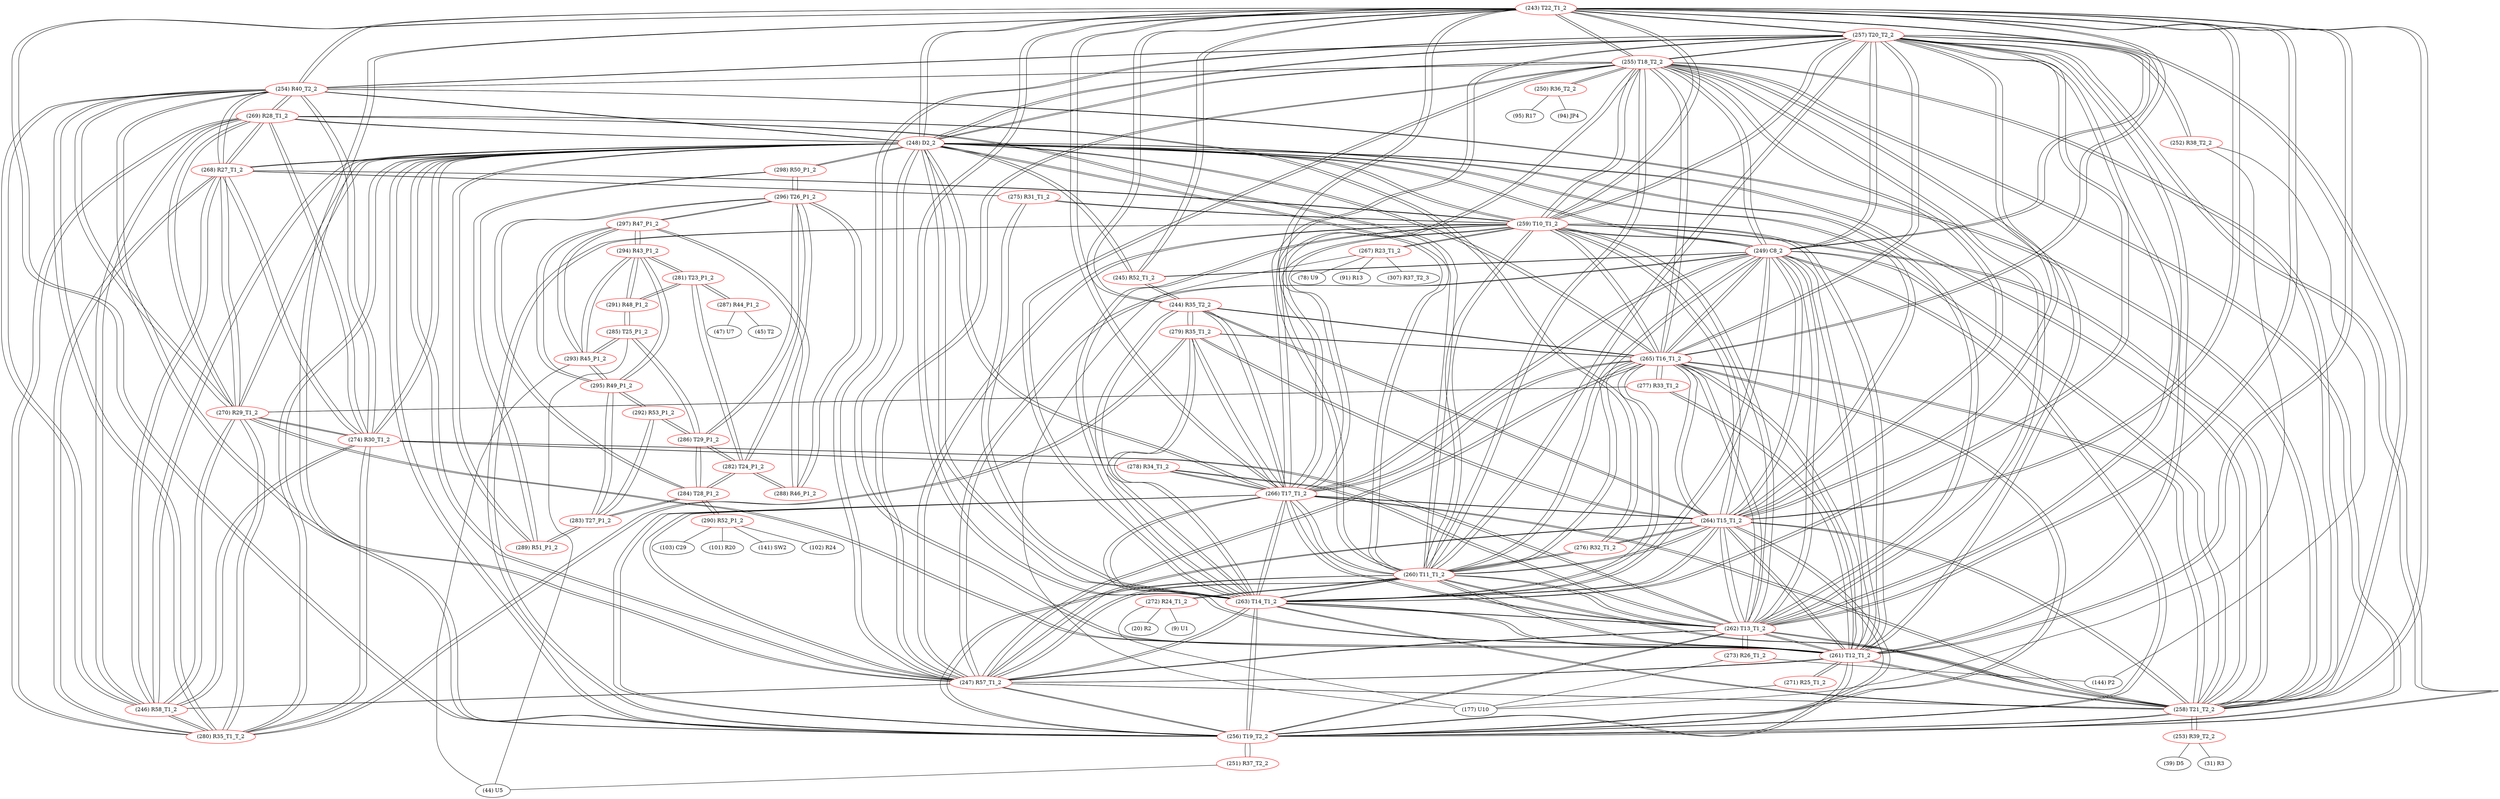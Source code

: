 graph {
	243 [label="(243) T22_T1_2" color=red]
	257 [label="(257) T20_T2_2"]
	255 [label="(255) T18_T2_2"]
	256 [label="(256) T19_T2_2"]
	258 [label="(258) T21_T2_2"]
	247 [label="(247) R57_T1_2"]
	248 [label="(248) D2_2"]
	260 [label="(260) T11_T1_2"]
	265 [label="(265) T16_T1_2"]
	266 [label="(266) T17_T1_2"]
	259 [label="(259) T10_T1_2"]
	261 [label="(261) T12_T1_2"]
	262 [label="(262) T13_T1_2"]
	263 [label="(263) T14_T1_2"]
	264 [label="(264) T15_T1_2"]
	249 [label="(249) C8_2"]
	254 [label="(254) R40_T2_2"]
	245 [label="(245) R52_T1_2"]
	244 [label="(244) R35_T2_2"]
	244 [label="(244) R35_T2_2" color=red]
	265 [label="(265) T16_T1_2"]
	264 [label="(264) T15_T1_2"]
	279 [label="(279) R35_T1_2"]
	263 [label="(263) T14_T1_2"]
	266 [label="(266) T17_T1_2"]
	245 [label="(245) R52_T1_2"]
	243 [label="(243) T22_T1_2"]
	245 [label="(245) R52_T1_2" color=red]
	248 [label="(248) D2_2"]
	249 [label="(249) C8_2"]
	244 [label="(244) R35_T2_2"]
	243 [label="(243) T22_T1_2"]
	246 [label="(246) R58_T1_2" color=red]
	247 [label="(247) R57_T1_2"]
	248 [label="(248) D2_2"]
	270 [label="(270) R29_T1_2"]
	280 [label="(280) R35_T1_T_2"]
	254 [label="(254) R40_T2_2"]
	274 [label="(274) R30_T1_2"]
	268 [label="(268) R27_T1_2"]
	269 [label="(269) R28_T1_2"]
	247 [label="(247) R57_T1_2" color=red]
	257 [label="(257) T20_T2_2"]
	255 [label="(255) T18_T2_2"]
	256 [label="(256) T19_T2_2"]
	258 [label="(258) T21_T2_2"]
	243 [label="(243) T22_T1_2"]
	248 [label="(248) D2_2"]
	260 [label="(260) T11_T1_2"]
	265 [label="(265) T16_T1_2"]
	266 [label="(266) T17_T1_2"]
	259 [label="(259) T10_T1_2"]
	261 [label="(261) T12_T1_2"]
	262 [label="(262) T13_T1_2"]
	263 [label="(263) T14_T1_2"]
	264 [label="(264) T15_T1_2"]
	249 [label="(249) C8_2"]
	246 [label="(246) R58_T1_2"]
	248 [label="(248) D2_2" color=red]
	257 [label="(257) T20_T2_2"]
	255 [label="(255) T18_T2_2"]
	256 [label="(256) T19_T2_2"]
	258 [label="(258) T21_T2_2"]
	247 [label="(247) R57_T1_2"]
	243 [label="(243) T22_T1_2"]
	260 [label="(260) T11_T1_2"]
	265 [label="(265) T16_T1_2"]
	266 [label="(266) T17_T1_2"]
	259 [label="(259) T10_T1_2"]
	261 [label="(261) T12_T1_2"]
	262 [label="(262) T13_T1_2"]
	263 [label="(263) T14_T1_2"]
	264 [label="(264) T15_T1_2"]
	249 [label="(249) C8_2"]
	245 [label="(245) R52_T1_2"]
	246 [label="(246) R58_T1_2"]
	270 [label="(270) R29_T1_2"]
	280 [label="(280) R35_T1_T_2"]
	254 [label="(254) R40_T2_2"]
	274 [label="(274) R30_T1_2"]
	268 [label="(268) R27_T1_2"]
	269 [label="(269) R28_T1_2"]
	289 [label="(289) R51_P1_2"]
	298 [label="(298) R50_P1_2"]
	249 [label="(249) C8_2" color=red]
	257 [label="(257) T20_T2_2"]
	255 [label="(255) T18_T2_2"]
	256 [label="(256) T19_T2_2"]
	258 [label="(258) T21_T2_2"]
	247 [label="(247) R57_T1_2"]
	243 [label="(243) T22_T1_2"]
	248 [label="(248) D2_2"]
	260 [label="(260) T11_T1_2"]
	265 [label="(265) T16_T1_2"]
	266 [label="(266) T17_T1_2"]
	259 [label="(259) T10_T1_2"]
	261 [label="(261) T12_T1_2"]
	262 [label="(262) T13_T1_2"]
	263 [label="(263) T14_T1_2"]
	264 [label="(264) T15_T1_2"]
	245 [label="(245) R52_T1_2"]
	250 [label="(250) R36_T2_2" color=red]
	95 [label="(95) R17"]
	94 [label="(94) JP4"]
	255 [label="(255) T18_T2_2"]
	251 [label="(251) R37_T2_2" color=red]
	44 [label="(44) U5"]
	256 [label="(256) T19_T2_2"]
	252 [label="(252) R38_T2_2" color=red]
	144 [label="(144) P2"]
	177 [label="(177) U10"]
	257 [label="(257) T20_T2_2"]
	253 [label="(253) R39_T2_2" color=red]
	39 [label="(39) D5"]
	31 [label="(31) R3"]
	258 [label="(258) T21_T2_2"]
	254 [label="(254) R40_T2_2" color=red]
	270 [label="(270) R29_T1_2"]
	280 [label="(280) R35_T1_T_2"]
	274 [label="(274) R30_T1_2"]
	248 [label="(248) D2_2"]
	246 [label="(246) R58_T1_2"]
	268 [label="(268) R27_T1_2"]
	269 [label="(269) R28_T1_2"]
	243 [label="(243) T22_T1_2"]
	256 [label="(256) T19_T2_2"]
	255 [label="(255) T18_T2_2"]
	258 [label="(258) T21_T2_2"]
	257 [label="(257) T20_T2_2"]
	255 [label="(255) T18_T2_2" color=red]
	257 [label="(257) T20_T2_2"]
	256 [label="(256) T19_T2_2"]
	258 [label="(258) T21_T2_2"]
	247 [label="(247) R57_T1_2"]
	243 [label="(243) T22_T1_2"]
	248 [label="(248) D2_2"]
	260 [label="(260) T11_T1_2"]
	265 [label="(265) T16_T1_2"]
	266 [label="(266) T17_T1_2"]
	259 [label="(259) T10_T1_2"]
	261 [label="(261) T12_T1_2"]
	262 [label="(262) T13_T1_2"]
	263 [label="(263) T14_T1_2"]
	264 [label="(264) T15_T1_2"]
	249 [label="(249) C8_2"]
	254 [label="(254) R40_T2_2"]
	250 [label="(250) R36_T2_2"]
	256 [label="(256) T19_T2_2" color=red]
	257 [label="(257) T20_T2_2"]
	255 [label="(255) T18_T2_2"]
	258 [label="(258) T21_T2_2"]
	247 [label="(247) R57_T1_2"]
	243 [label="(243) T22_T1_2"]
	248 [label="(248) D2_2"]
	260 [label="(260) T11_T1_2"]
	265 [label="(265) T16_T1_2"]
	266 [label="(266) T17_T1_2"]
	259 [label="(259) T10_T1_2"]
	261 [label="(261) T12_T1_2"]
	262 [label="(262) T13_T1_2"]
	263 [label="(263) T14_T1_2"]
	264 [label="(264) T15_T1_2"]
	249 [label="(249) C8_2"]
	254 [label="(254) R40_T2_2"]
	251 [label="(251) R37_T2_2"]
	257 [label="(257) T20_T2_2" color=red]
	255 [label="(255) T18_T2_2"]
	256 [label="(256) T19_T2_2"]
	258 [label="(258) T21_T2_2"]
	247 [label="(247) R57_T1_2"]
	243 [label="(243) T22_T1_2"]
	248 [label="(248) D2_2"]
	260 [label="(260) T11_T1_2"]
	265 [label="(265) T16_T1_2"]
	266 [label="(266) T17_T1_2"]
	259 [label="(259) T10_T1_2"]
	261 [label="(261) T12_T1_2"]
	262 [label="(262) T13_T1_2"]
	263 [label="(263) T14_T1_2"]
	264 [label="(264) T15_T1_2"]
	249 [label="(249) C8_2"]
	254 [label="(254) R40_T2_2"]
	252 [label="(252) R38_T2_2"]
	258 [label="(258) T21_T2_2" color=red]
	257 [label="(257) T20_T2_2"]
	255 [label="(255) T18_T2_2"]
	256 [label="(256) T19_T2_2"]
	247 [label="(247) R57_T1_2"]
	243 [label="(243) T22_T1_2"]
	248 [label="(248) D2_2"]
	260 [label="(260) T11_T1_2"]
	265 [label="(265) T16_T1_2"]
	266 [label="(266) T17_T1_2"]
	259 [label="(259) T10_T1_2"]
	261 [label="(261) T12_T1_2"]
	262 [label="(262) T13_T1_2"]
	263 [label="(263) T14_T1_2"]
	264 [label="(264) T15_T1_2"]
	249 [label="(249) C8_2"]
	254 [label="(254) R40_T2_2"]
	253 [label="(253) R39_T2_2"]
	259 [label="(259) T10_T1_2" color=red]
	257 [label="(257) T20_T2_2"]
	255 [label="(255) T18_T2_2"]
	256 [label="(256) T19_T2_2"]
	258 [label="(258) T21_T2_2"]
	247 [label="(247) R57_T1_2"]
	243 [label="(243) T22_T1_2"]
	248 [label="(248) D2_2"]
	260 [label="(260) T11_T1_2"]
	265 [label="(265) T16_T1_2"]
	266 [label="(266) T17_T1_2"]
	261 [label="(261) T12_T1_2"]
	262 [label="(262) T13_T1_2"]
	263 [label="(263) T14_T1_2"]
	264 [label="(264) T15_T1_2"]
	249 [label="(249) C8_2"]
	267 [label="(267) R23_T1_2"]
	275 [label="(275) R31_T1_2"]
	268 [label="(268) R27_T1_2"]
	260 [label="(260) T11_T1_2" color=red]
	257 [label="(257) T20_T2_2"]
	255 [label="(255) T18_T2_2"]
	256 [label="(256) T19_T2_2"]
	258 [label="(258) T21_T2_2"]
	247 [label="(247) R57_T1_2"]
	243 [label="(243) T22_T1_2"]
	248 [label="(248) D2_2"]
	265 [label="(265) T16_T1_2"]
	266 [label="(266) T17_T1_2"]
	259 [label="(259) T10_T1_2"]
	261 [label="(261) T12_T1_2"]
	262 [label="(262) T13_T1_2"]
	263 [label="(263) T14_T1_2"]
	264 [label="(264) T15_T1_2"]
	249 [label="(249) C8_2"]
	272 [label="(272) R24_T1_2"]
	276 [label="(276) R32_T1_2"]
	269 [label="(269) R28_T1_2"]
	261 [label="(261) T12_T1_2" color=red]
	257 [label="(257) T20_T2_2"]
	255 [label="(255) T18_T2_2"]
	256 [label="(256) T19_T2_2"]
	258 [label="(258) T21_T2_2"]
	247 [label="(247) R57_T1_2"]
	243 [label="(243) T22_T1_2"]
	248 [label="(248) D2_2"]
	260 [label="(260) T11_T1_2"]
	265 [label="(265) T16_T1_2"]
	266 [label="(266) T17_T1_2"]
	259 [label="(259) T10_T1_2"]
	262 [label="(262) T13_T1_2"]
	263 [label="(263) T14_T1_2"]
	264 [label="(264) T15_T1_2"]
	249 [label="(249) C8_2"]
	277 [label="(277) R33_T1_2"]
	270 [label="(270) R29_T1_2"]
	271 [label="(271) R25_T1_2"]
	262 [label="(262) T13_T1_2" color=red]
	257 [label="(257) T20_T2_2"]
	255 [label="(255) T18_T2_2"]
	256 [label="(256) T19_T2_2"]
	258 [label="(258) T21_T2_2"]
	247 [label="(247) R57_T1_2"]
	243 [label="(243) T22_T1_2"]
	248 [label="(248) D2_2"]
	260 [label="(260) T11_T1_2"]
	265 [label="(265) T16_T1_2"]
	266 [label="(266) T17_T1_2"]
	259 [label="(259) T10_T1_2"]
	261 [label="(261) T12_T1_2"]
	263 [label="(263) T14_T1_2"]
	264 [label="(264) T15_T1_2"]
	249 [label="(249) C8_2"]
	274 [label="(274) R30_T1_2"]
	278 [label="(278) R34_T1_2"]
	273 [label="(273) R26_T1_2"]
	263 [label="(263) T14_T1_2" color=red]
	257 [label="(257) T20_T2_2"]
	255 [label="(255) T18_T2_2"]
	256 [label="(256) T19_T2_2"]
	258 [label="(258) T21_T2_2"]
	247 [label="(247) R57_T1_2"]
	243 [label="(243) T22_T1_2"]
	248 [label="(248) D2_2"]
	260 [label="(260) T11_T1_2"]
	265 [label="(265) T16_T1_2"]
	266 [label="(266) T17_T1_2"]
	259 [label="(259) T10_T1_2"]
	261 [label="(261) T12_T1_2"]
	262 [label="(262) T13_T1_2"]
	264 [label="(264) T15_T1_2"]
	249 [label="(249) C8_2"]
	279 [label="(279) R35_T1_2"]
	244 [label="(244) R35_T2_2"]
	275 [label="(275) R31_T1_2"]
	264 [label="(264) T15_T1_2" color=red]
	257 [label="(257) T20_T2_2"]
	255 [label="(255) T18_T2_2"]
	256 [label="(256) T19_T2_2"]
	258 [label="(258) T21_T2_2"]
	247 [label="(247) R57_T1_2"]
	243 [label="(243) T22_T1_2"]
	248 [label="(248) D2_2"]
	260 [label="(260) T11_T1_2"]
	265 [label="(265) T16_T1_2"]
	266 [label="(266) T17_T1_2"]
	259 [label="(259) T10_T1_2"]
	261 [label="(261) T12_T1_2"]
	262 [label="(262) T13_T1_2"]
	263 [label="(263) T14_T1_2"]
	249 [label="(249) C8_2"]
	279 [label="(279) R35_T1_2"]
	244 [label="(244) R35_T2_2"]
	276 [label="(276) R32_T1_2"]
	265 [label="(265) T16_T1_2" color=red]
	257 [label="(257) T20_T2_2"]
	255 [label="(255) T18_T2_2"]
	256 [label="(256) T19_T2_2"]
	258 [label="(258) T21_T2_2"]
	247 [label="(247) R57_T1_2"]
	243 [label="(243) T22_T1_2"]
	248 [label="(248) D2_2"]
	260 [label="(260) T11_T1_2"]
	266 [label="(266) T17_T1_2"]
	259 [label="(259) T10_T1_2"]
	261 [label="(261) T12_T1_2"]
	262 [label="(262) T13_T1_2"]
	263 [label="(263) T14_T1_2"]
	264 [label="(264) T15_T1_2"]
	249 [label="(249) C8_2"]
	279 [label="(279) R35_T1_2"]
	244 [label="(244) R35_T2_2"]
	277 [label="(277) R33_T1_2"]
	266 [label="(266) T17_T1_2" color=red]
	257 [label="(257) T20_T2_2"]
	255 [label="(255) T18_T2_2"]
	256 [label="(256) T19_T2_2"]
	258 [label="(258) T21_T2_2"]
	247 [label="(247) R57_T1_2"]
	243 [label="(243) T22_T1_2"]
	248 [label="(248) D2_2"]
	260 [label="(260) T11_T1_2"]
	265 [label="(265) T16_T1_2"]
	259 [label="(259) T10_T1_2"]
	261 [label="(261) T12_T1_2"]
	262 [label="(262) T13_T1_2"]
	263 [label="(263) T14_T1_2"]
	264 [label="(264) T15_T1_2"]
	249 [label="(249) C8_2"]
	279 [label="(279) R35_T1_2"]
	244 [label="(244) R35_T2_2"]
	278 [label="(278) R34_T1_2"]
	267 [label="(267) R23_T1_2" color=red]
	78 [label="(78) U9"]
	91 [label="(91) R13"]
	177 [label="(177) U10"]
	307 [label="(307) R37_T2_3"]
	259 [label="(259) T10_T1_2"]
	268 [label="(268) R27_T1_2" color=red]
	270 [label="(270) R29_T1_2"]
	280 [label="(280) R35_T1_T_2"]
	254 [label="(254) R40_T2_2"]
	274 [label="(274) R30_T1_2"]
	248 [label="(248) D2_2"]
	246 [label="(246) R58_T1_2"]
	269 [label="(269) R28_T1_2"]
	259 [label="(259) T10_T1_2"]
	275 [label="(275) R31_T1_2"]
	269 [label="(269) R28_T1_2" color=red]
	270 [label="(270) R29_T1_2"]
	280 [label="(280) R35_T1_T_2"]
	254 [label="(254) R40_T2_2"]
	274 [label="(274) R30_T1_2"]
	248 [label="(248) D2_2"]
	246 [label="(246) R58_T1_2"]
	268 [label="(268) R27_T1_2"]
	276 [label="(276) R32_T1_2"]
	260 [label="(260) T11_T1_2"]
	270 [label="(270) R29_T1_2" color=red]
	280 [label="(280) R35_T1_T_2"]
	254 [label="(254) R40_T2_2"]
	274 [label="(274) R30_T1_2"]
	248 [label="(248) D2_2"]
	246 [label="(246) R58_T1_2"]
	268 [label="(268) R27_T1_2"]
	269 [label="(269) R28_T1_2"]
	277 [label="(277) R33_T1_2"]
	261 [label="(261) T12_T1_2"]
	271 [label="(271) R25_T1_2" color=red]
	177 [label="(177) U10"]
	261 [label="(261) T12_T1_2"]
	272 [label="(272) R24_T1_2" color=red]
	20 [label="(20) R2"]
	9 [label="(9) U1"]
	177 [label="(177) U10"]
	260 [label="(260) T11_T1_2"]
	273 [label="(273) R26_T1_2" color=red]
	177 [label="(177) U10"]
	144 [label="(144) P2"]
	262 [label="(262) T13_T1_2"]
	274 [label="(274) R30_T1_2" color=red]
	270 [label="(270) R29_T1_2"]
	280 [label="(280) R35_T1_T_2"]
	254 [label="(254) R40_T2_2"]
	248 [label="(248) D2_2"]
	246 [label="(246) R58_T1_2"]
	268 [label="(268) R27_T1_2"]
	269 [label="(269) R28_T1_2"]
	278 [label="(278) R34_T1_2"]
	262 [label="(262) T13_T1_2"]
	275 [label="(275) R31_T1_2" color=red]
	259 [label="(259) T10_T1_2"]
	268 [label="(268) R27_T1_2"]
	263 [label="(263) T14_T1_2"]
	276 [label="(276) R32_T1_2" color=red]
	264 [label="(264) T15_T1_2"]
	269 [label="(269) R28_T1_2"]
	260 [label="(260) T11_T1_2"]
	277 [label="(277) R33_T1_2" color=red]
	265 [label="(265) T16_T1_2"]
	270 [label="(270) R29_T1_2"]
	261 [label="(261) T12_T1_2"]
	278 [label="(278) R34_T1_2" color=red]
	266 [label="(266) T17_T1_2"]
	274 [label="(274) R30_T1_2"]
	262 [label="(262) T13_T1_2"]
	279 [label="(279) R35_T1_2" color=red]
	265 [label="(265) T16_T1_2"]
	264 [label="(264) T15_T1_2"]
	263 [label="(263) T14_T1_2"]
	266 [label="(266) T17_T1_2"]
	244 [label="(244) R35_T2_2"]
	280 [label="(280) R35_T1_T_2"]
	280 [label="(280) R35_T1_T_2" color=red]
	270 [label="(270) R29_T1_2"]
	254 [label="(254) R40_T2_2"]
	274 [label="(274) R30_T1_2"]
	248 [label="(248) D2_2"]
	246 [label="(246) R58_T1_2"]
	268 [label="(268) R27_T1_2"]
	269 [label="(269) R28_T1_2"]
	279 [label="(279) R35_T1_2"]
	281 [label="(281) T23_P1_2" color=red]
	291 [label="(291) R48_P1_2"]
	294 [label="(294) R43_P1_2"]
	282 [label="(282) T24_P1_2"]
	287 [label="(287) R44_P1_2"]
	282 [label="(282) T24_P1_2" color=red]
	296 [label="(296) T26_P1_2"]
	286 [label="(286) T29_P1_2"]
	284 [label="(284) T28_P1_2"]
	288 [label="(288) R46_P1_2"]
	281 [label="(281) T23_P1_2"]
	283 [label="(283) T27_P1_2" color=red]
	289 [label="(289) R51_P1_2"]
	284 [label="(284) T28_P1_2"]
	292 [label="(292) R53_P1_2"]
	295 [label="(295) R49_P1_2"]
	284 [label="(284) T28_P1_2" color=red]
	296 [label="(296) T26_P1_2"]
	282 [label="(282) T24_P1_2"]
	286 [label="(286) T29_P1_2"]
	290 [label="(290) R52_P1_2"]
	283 [label="(283) T27_P1_2"]
	285 [label="(285) T25_P1_2" color=red]
	286 [label="(286) T29_P1_2"]
	291 [label="(291) R48_P1_2"]
	293 [label="(293) R45_P1_2"]
	44 [label="(44) U5"]
	286 [label="(286) T29_P1_2" color=red]
	296 [label="(296) T26_P1_2"]
	282 [label="(282) T24_P1_2"]
	284 [label="(284) T28_P1_2"]
	285 [label="(285) T25_P1_2"]
	292 [label="(292) R53_P1_2"]
	287 [label="(287) R44_P1_2" color=red]
	45 [label="(45) T2"]
	47 [label="(47) U7"]
	281 [label="(281) T23_P1_2"]
	288 [label="(288) R46_P1_2" color=red]
	296 [label="(296) T26_P1_2"]
	297 [label="(297) R47_P1_2"]
	282 [label="(282) T24_P1_2"]
	289 [label="(289) R51_P1_2" color=red]
	283 [label="(283) T27_P1_2"]
	298 [label="(298) R50_P1_2"]
	248 [label="(248) D2_2"]
	290 [label="(290) R52_P1_2" color=red]
	101 [label="(101) R20"]
	141 [label="(141) SW2"]
	102 [label="(102) R24"]
	103 [label="(103) C29"]
	284 [label="(284) T28_P1_2"]
	291 [label="(291) R48_P1_2" color=red]
	285 [label="(285) T25_P1_2"]
	281 [label="(281) T23_P1_2"]
	294 [label="(294) R43_P1_2"]
	292 [label="(292) R53_P1_2" color=red]
	286 [label="(286) T29_P1_2"]
	283 [label="(283) T27_P1_2"]
	295 [label="(295) R49_P1_2"]
	293 [label="(293) R45_P1_2" color=red]
	297 [label="(297) R47_P1_2"]
	294 [label="(294) R43_P1_2"]
	295 [label="(295) R49_P1_2"]
	285 [label="(285) T25_P1_2"]
	44 [label="(44) U5"]
	294 [label="(294) R43_P1_2" color=red]
	291 [label="(291) R48_P1_2"]
	281 [label="(281) T23_P1_2"]
	297 [label="(297) R47_P1_2"]
	293 [label="(293) R45_P1_2"]
	295 [label="(295) R49_P1_2"]
	295 [label="(295) R49_P1_2" color=red]
	297 [label="(297) R47_P1_2"]
	293 [label="(293) R45_P1_2"]
	294 [label="(294) R43_P1_2"]
	283 [label="(283) T27_P1_2"]
	292 [label="(292) R53_P1_2"]
	296 [label="(296) T26_P1_2" color=red]
	298 [label="(298) R50_P1_2"]
	282 [label="(282) T24_P1_2"]
	286 [label="(286) T29_P1_2"]
	284 [label="(284) T28_P1_2"]
	288 [label="(288) R46_P1_2"]
	297 [label="(297) R47_P1_2"]
	297 [label="(297) R47_P1_2" color=red]
	293 [label="(293) R45_P1_2"]
	294 [label="(294) R43_P1_2"]
	295 [label="(295) R49_P1_2"]
	296 [label="(296) T26_P1_2"]
	288 [label="(288) R46_P1_2"]
	298 [label="(298) R50_P1_2" color=red]
	296 [label="(296) T26_P1_2"]
	289 [label="(289) R51_P1_2"]
	248 [label="(248) D2_2"]
	243 -- 257
	243 -- 255
	243 -- 256
	243 -- 258
	243 -- 247
	243 -- 248
	243 -- 260
	243 -- 265
	243 -- 266
	243 -- 259
	243 -- 261
	243 -- 262
	243 -- 263
	243 -- 264
	243 -- 249
	243 -- 254
	243 -- 245
	243 -- 244
	244 -- 265
	244 -- 264
	244 -- 279
	244 -- 263
	244 -- 266
	244 -- 245
	244 -- 243
	245 -- 248
	245 -- 249
	245 -- 244
	245 -- 243
	246 -- 247
	246 -- 248
	246 -- 270
	246 -- 280
	246 -- 254
	246 -- 274
	246 -- 268
	246 -- 269
	247 -- 257
	247 -- 255
	247 -- 256
	247 -- 258
	247 -- 243
	247 -- 248
	247 -- 260
	247 -- 265
	247 -- 266
	247 -- 259
	247 -- 261
	247 -- 262
	247 -- 263
	247 -- 264
	247 -- 249
	247 -- 246
	248 -- 257
	248 -- 255
	248 -- 256
	248 -- 258
	248 -- 247
	248 -- 243
	248 -- 260
	248 -- 265
	248 -- 266
	248 -- 259
	248 -- 261
	248 -- 262
	248 -- 263
	248 -- 264
	248 -- 249
	248 -- 245
	248 -- 246
	248 -- 270
	248 -- 280
	248 -- 254
	248 -- 274
	248 -- 268
	248 -- 269
	248 -- 289
	248 -- 298
	249 -- 257
	249 -- 255
	249 -- 256
	249 -- 258
	249 -- 247
	249 -- 243
	249 -- 248
	249 -- 260
	249 -- 265
	249 -- 266
	249 -- 259
	249 -- 261
	249 -- 262
	249 -- 263
	249 -- 264
	249 -- 245
	250 -- 95
	250 -- 94
	250 -- 255
	251 -- 44
	251 -- 256
	252 -- 144
	252 -- 177
	252 -- 257
	253 -- 39
	253 -- 31
	253 -- 258
	254 -- 270
	254 -- 280
	254 -- 274
	254 -- 248
	254 -- 246
	254 -- 268
	254 -- 269
	254 -- 243
	254 -- 256
	254 -- 255
	254 -- 258
	254 -- 257
	255 -- 257
	255 -- 256
	255 -- 258
	255 -- 247
	255 -- 243
	255 -- 248
	255 -- 260
	255 -- 265
	255 -- 266
	255 -- 259
	255 -- 261
	255 -- 262
	255 -- 263
	255 -- 264
	255 -- 249
	255 -- 254
	255 -- 250
	256 -- 257
	256 -- 255
	256 -- 258
	256 -- 247
	256 -- 243
	256 -- 248
	256 -- 260
	256 -- 265
	256 -- 266
	256 -- 259
	256 -- 261
	256 -- 262
	256 -- 263
	256 -- 264
	256 -- 249
	256 -- 254
	256 -- 251
	257 -- 255
	257 -- 256
	257 -- 258
	257 -- 247
	257 -- 243
	257 -- 248
	257 -- 260
	257 -- 265
	257 -- 266
	257 -- 259
	257 -- 261
	257 -- 262
	257 -- 263
	257 -- 264
	257 -- 249
	257 -- 254
	257 -- 252
	258 -- 257
	258 -- 255
	258 -- 256
	258 -- 247
	258 -- 243
	258 -- 248
	258 -- 260
	258 -- 265
	258 -- 266
	258 -- 259
	258 -- 261
	258 -- 262
	258 -- 263
	258 -- 264
	258 -- 249
	258 -- 254
	258 -- 253
	259 -- 257
	259 -- 255
	259 -- 256
	259 -- 258
	259 -- 247
	259 -- 243
	259 -- 248
	259 -- 260
	259 -- 265
	259 -- 266
	259 -- 261
	259 -- 262
	259 -- 263
	259 -- 264
	259 -- 249
	259 -- 267
	259 -- 275
	259 -- 268
	260 -- 257
	260 -- 255
	260 -- 256
	260 -- 258
	260 -- 247
	260 -- 243
	260 -- 248
	260 -- 265
	260 -- 266
	260 -- 259
	260 -- 261
	260 -- 262
	260 -- 263
	260 -- 264
	260 -- 249
	260 -- 272
	260 -- 276
	260 -- 269
	261 -- 257
	261 -- 255
	261 -- 256
	261 -- 258
	261 -- 247
	261 -- 243
	261 -- 248
	261 -- 260
	261 -- 265
	261 -- 266
	261 -- 259
	261 -- 262
	261 -- 263
	261 -- 264
	261 -- 249
	261 -- 277
	261 -- 270
	261 -- 271
	262 -- 257
	262 -- 255
	262 -- 256
	262 -- 258
	262 -- 247
	262 -- 243
	262 -- 248
	262 -- 260
	262 -- 265
	262 -- 266
	262 -- 259
	262 -- 261
	262 -- 263
	262 -- 264
	262 -- 249
	262 -- 274
	262 -- 278
	262 -- 273
	263 -- 257
	263 -- 255
	263 -- 256
	263 -- 258
	263 -- 247
	263 -- 243
	263 -- 248
	263 -- 260
	263 -- 265
	263 -- 266
	263 -- 259
	263 -- 261
	263 -- 262
	263 -- 264
	263 -- 249
	263 -- 279
	263 -- 244
	263 -- 275
	264 -- 257
	264 -- 255
	264 -- 256
	264 -- 258
	264 -- 247
	264 -- 243
	264 -- 248
	264 -- 260
	264 -- 265
	264 -- 266
	264 -- 259
	264 -- 261
	264 -- 262
	264 -- 263
	264 -- 249
	264 -- 279
	264 -- 244
	264 -- 276
	265 -- 257
	265 -- 255
	265 -- 256
	265 -- 258
	265 -- 247
	265 -- 243
	265 -- 248
	265 -- 260
	265 -- 266
	265 -- 259
	265 -- 261
	265 -- 262
	265 -- 263
	265 -- 264
	265 -- 249
	265 -- 279
	265 -- 244
	265 -- 277
	266 -- 257
	266 -- 255
	266 -- 256
	266 -- 258
	266 -- 247
	266 -- 243
	266 -- 248
	266 -- 260
	266 -- 265
	266 -- 259
	266 -- 261
	266 -- 262
	266 -- 263
	266 -- 264
	266 -- 249
	266 -- 279
	266 -- 244
	266 -- 278
	267 -- 78
	267 -- 91
	267 -- 177
	267 -- 307
	267 -- 259
	268 -- 270
	268 -- 280
	268 -- 254
	268 -- 274
	268 -- 248
	268 -- 246
	268 -- 269
	268 -- 259
	268 -- 275
	269 -- 270
	269 -- 280
	269 -- 254
	269 -- 274
	269 -- 248
	269 -- 246
	269 -- 268
	269 -- 276
	269 -- 260
	270 -- 280
	270 -- 254
	270 -- 274
	270 -- 248
	270 -- 246
	270 -- 268
	270 -- 269
	270 -- 277
	270 -- 261
	271 -- 177
	271 -- 261
	272 -- 20
	272 -- 9
	272 -- 177
	272 -- 260
	273 -- 177
	273 -- 144
	273 -- 262
	274 -- 270
	274 -- 280
	274 -- 254
	274 -- 248
	274 -- 246
	274 -- 268
	274 -- 269
	274 -- 278
	274 -- 262
	275 -- 259
	275 -- 268
	275 -- 263
	276 -- 264
	276 -- 269
	276 -- 260
	277 -- 265
	277 -- 270
	277 -- 261
	278 -- 266
	278 -- 274
	278 -- 262
	279 -- 265
	279 -- 264
	279 -- 263
	279 -- 266
	279 -- 244
	279 -- 280
	280 -- 270
	280 -- 254
	280 -- 274
	280 -- 248
	280 -- 246
	280 -- 268
	280 -- 269
	280 -- 279
	281 -- 291
	281 -- 294
	281 -- 282
	281 -- 287
	282 -- 296
	282 -- 286
	282 -- 284
	282 -- 288
	282 -- 281
	283 -- 289
	283 -- 284
	283 -- 292
	283 -- 295
	284 -- 296
	284 -- 282
	284 -- 286
	284 -- 290
	284 -- 283
	285 -- 286
	285 -- 291
	285 -- 293
	285 -- 44
	286 -- 296
	286 -- 282
	286 -- 284
	286 -- 285
	286 -- 292
	287 -- 45
	287 -- 47
	287 -- 281
	288 -- 296
	288 -- 297
	288 -- 282
	289 -- 283
	289 -- 298
	289 -- 248
	290 -- 101
	290 -- 141
	290 -- 102
	290 -- 103
	290 -- 284
	291 -- 285
	291 -- 281
	291 -- 294
	292 -- 286
	292 -- 283
	292 -- 295
	293 -- 297
	293 -- 294
	293 -- 295
	293 -- 285
	293 -- 44
	294 -- 291
	294 -- 281
	294 -- 297
	294 -- 293
	294 -- 295
	295 -- 297
	295 -- 293
	295 -- 294
	295 -- 283
	295 -- 292
	296 -- 298
	296 -- 282
	296 -- 286
	296 -- 284
	296 -- 288
	296 -- 297
	297 -- 293
	297 -- 294
	297 -- 295
	297 -- 296
	297 -- 288
	298 -- 296
	298 -- 289
	298 -- 248
}